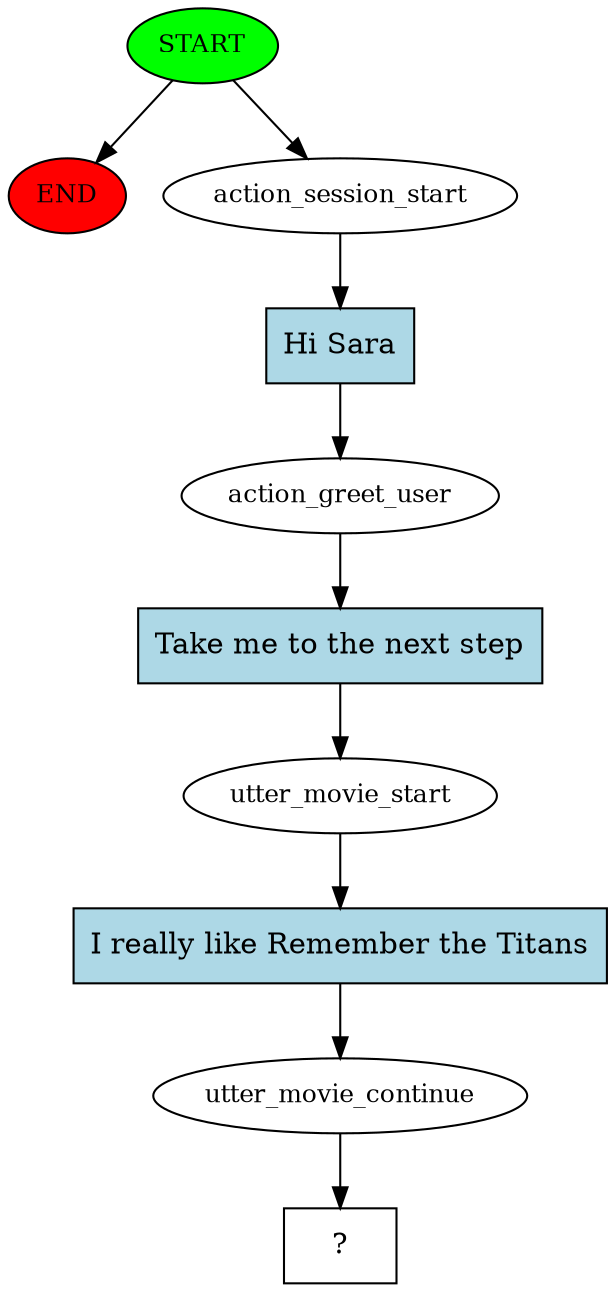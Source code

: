 digraph  {
0 [class="start active", fillcolor=green, fontsize=12, label=START, style=filled];
"-1" [class=end, fillcolor=red, fontsize=12, label=END, style=filled];
1 [class=active, fontsize=12, label=action_session_start];
2 [class=active, fontsize=12, label=action_greet_user];
3 [class=active, fontsize=12, label=utter_movie_start];
4 [class=active, fontsize=12, label=utter_movie_continue];
5 [class="intent dashed active", label="  ?  ", shape=rect];
6 [class="intent active", fillcolor=lightblue, label="Hi Sara", shape=rect, style=filled];
7 [class="intent active", fillcolor=lightblue, label="Take me to the next step", shape=rect, style=filled];
8 [class="intent active", fillcolor=lightblue, label="I really like Remember the Titans", shape=rect, style=filled];
0 -> "-1"  [class="", key=NONE, label=""];
0 -> 1  [class=active, key=NONE, label=""];
1 -> 6  [class=active, key=0];
2 -> 7  [class=active, key=0];
3 -> 8  [class=active, key=0];
4 -> 5  [class=active, key=NONE, label=""];
6 -> 2  [class=active, key=0];
7 -> 3  [class=active, key=0];
8 -> 4  [class=active, key=0];
}

